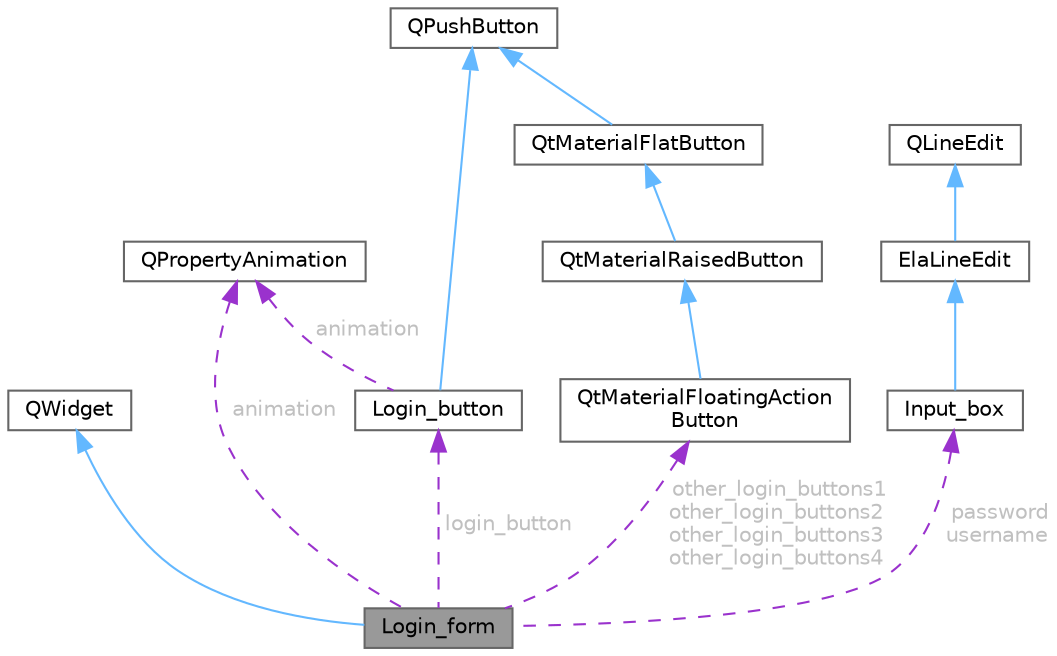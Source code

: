 digraph "Login_form"
{
 // LATEX_PDF_SIZE
  bgcolor="transparent";
  edge [fontname=Helvetica,fontsize=10,labelfontname=Helvetica,labelfontsize=10];
  node [fontname=Helvetica,fontsize=10,shape=box,height=0.2,width=0.4];
  Node1 [id="Node000001",label="Login_form",height=0.2,width=0.4,color="gray40", fillcolor="grey60", style="filled", fontcolor="black",tooltip=" "];
  Node2 -> Node1 [id="edge1_Node000001_Node000002",dir="back",color="steelblue1",style="solid",tooltip=" "];
  Node2 [id="Node000002",label="QWidget",height=0.2,width=0.4,color="gray40", fillcolor="white", style="filled",tooltip=" "];
  Node3 -> Node1 [id="edge2_Node000001_Node000003",dir="back",color="darkorchid3",style="dashed",tooltip=" ",label=" animation",fontcolor="grey" ];
  Node3 [id="Node000003",label="QPropertyAnimation",height=0.2,width=0.4,color="gray40", fillcolor="white", style="filled",URL="$class_q_property_animation.html",tooltip="Qt 属性动画类，用于窗口缩放动画"];
  Node4 -> Node1 [id="edge3_Node000001_Node000004",dir="back",color="darkorchid3",style="dashed",tooltip=" ",label=" password\nusername",fontcolor="grey" ];
  Node4 [id="Node000004",label="Input_box",height=0.2,width=0.4,color="gray40", fillcolor="white", style="filled",URL="$class_input__box.html",tooltip=" "];
  Node5 -> Node4 [id="edge4_Node000004_Node000005",dir="back",color="steelblue1",style="solid",tooltip=" "];
  Node5 [id="Node000005",label="ElaLineEdit",height=0.2,width=0.4,color="gray40", fillcolor="white", style="filled",URL="$class_ela_line_edit.html",tooltip=" "];
  Node6 -> Node5 [id="edge5_Node000005_Node000006",dir="back",color="steelblue1",style="solid",tooltip=" "];
  Node6 [id="Node000006",label="QLineEdit",height=0.2,width=0.4,color="gray40", fillcolor="white", style="filled",tooltip=" "];
  Node7 -> Node1 [id="edge6_Node000001_Node000007",dir="back",color="darkorchid3",style="dashed",tooltip=" ",label=" login_button",fontcolor="grey" ];
  Node7 [id="Node000007",label="Login_button",height=0.2,width=0.4,color="gray40", fillcolor="white", style="filled",URL="$class_login__button.html",tooltip=" "];
  Node8 -> Node7 [id="edge7_Node000007_Node000008",dir="back",color="steelblue1",style="solid",tooltip=" "];
  Node8 [id="Node000008",label="QPushButton",height=0.2,width=0.4,color="gray40", fillcolor="white", style="filled",tooltip=" "];
  Node3 -> Node7 [id="edge8_Node000007_Node000003",dir="back",color="darkorchid3",style="dashed",tooltip=" ",label=" animation",fontcolor="grey" ];
  Node9 -> Node1 [id="edge9_Node000001_Node000009",dir="back",color="darkorchid3",style="dashed",tooltip=" ",label=" other_login_buttons1\nother_login_buttons2\nother_login_buttons3\nother_login_buttons4",fontcolor="grey" ];
  Node9 [id="Node000009",label="QtMaterialFloatingAction\lButton",height=0.2,width=0.4,color="gray40", fillcolor="white", style="filled",URL="$class_qt_material_floating_action_button.html",tooltip="浮动动作按钮类，继承自 QtMaterialRaisedButton，支持 Material Design 风格"];
  Node10 -> Node9 [id="edge10_Node000009_Node000010",dir="back",color="steelblue1",style="solid",tooltip=" "];
  Node10 [id="Node000010",label="QtMaterialRaisedButton",height=0.2,width=0.4,color="gray40", fillcolor="white", style="filled",URL="$class_qt_material_raised_button.html",tooltip="凸起按钮类，继承自 QtMaterialFlatButton，支持 Material Design 风格"];
  Node11 -> Node10 [id="edge11_Node000010_Node000011",dir="back",color="steelblue1",style="solid",tooltip=" "];
  Node11 [id="Node000011",label="QtMaterialFlatButton",height=0.2,width=0.4,color="gray40", fillcolor="white", style="filled",URL="$class_qt_material_flat_button.html",tooltip="扁平按钮类，继承自 QPushButton，支持 Material Design 风格"];
  Node8 -> Node11 [id="edge12_Node000011_Node000008",dir="back",color="steelblue1",style="solid",tooltip=" "];
}
